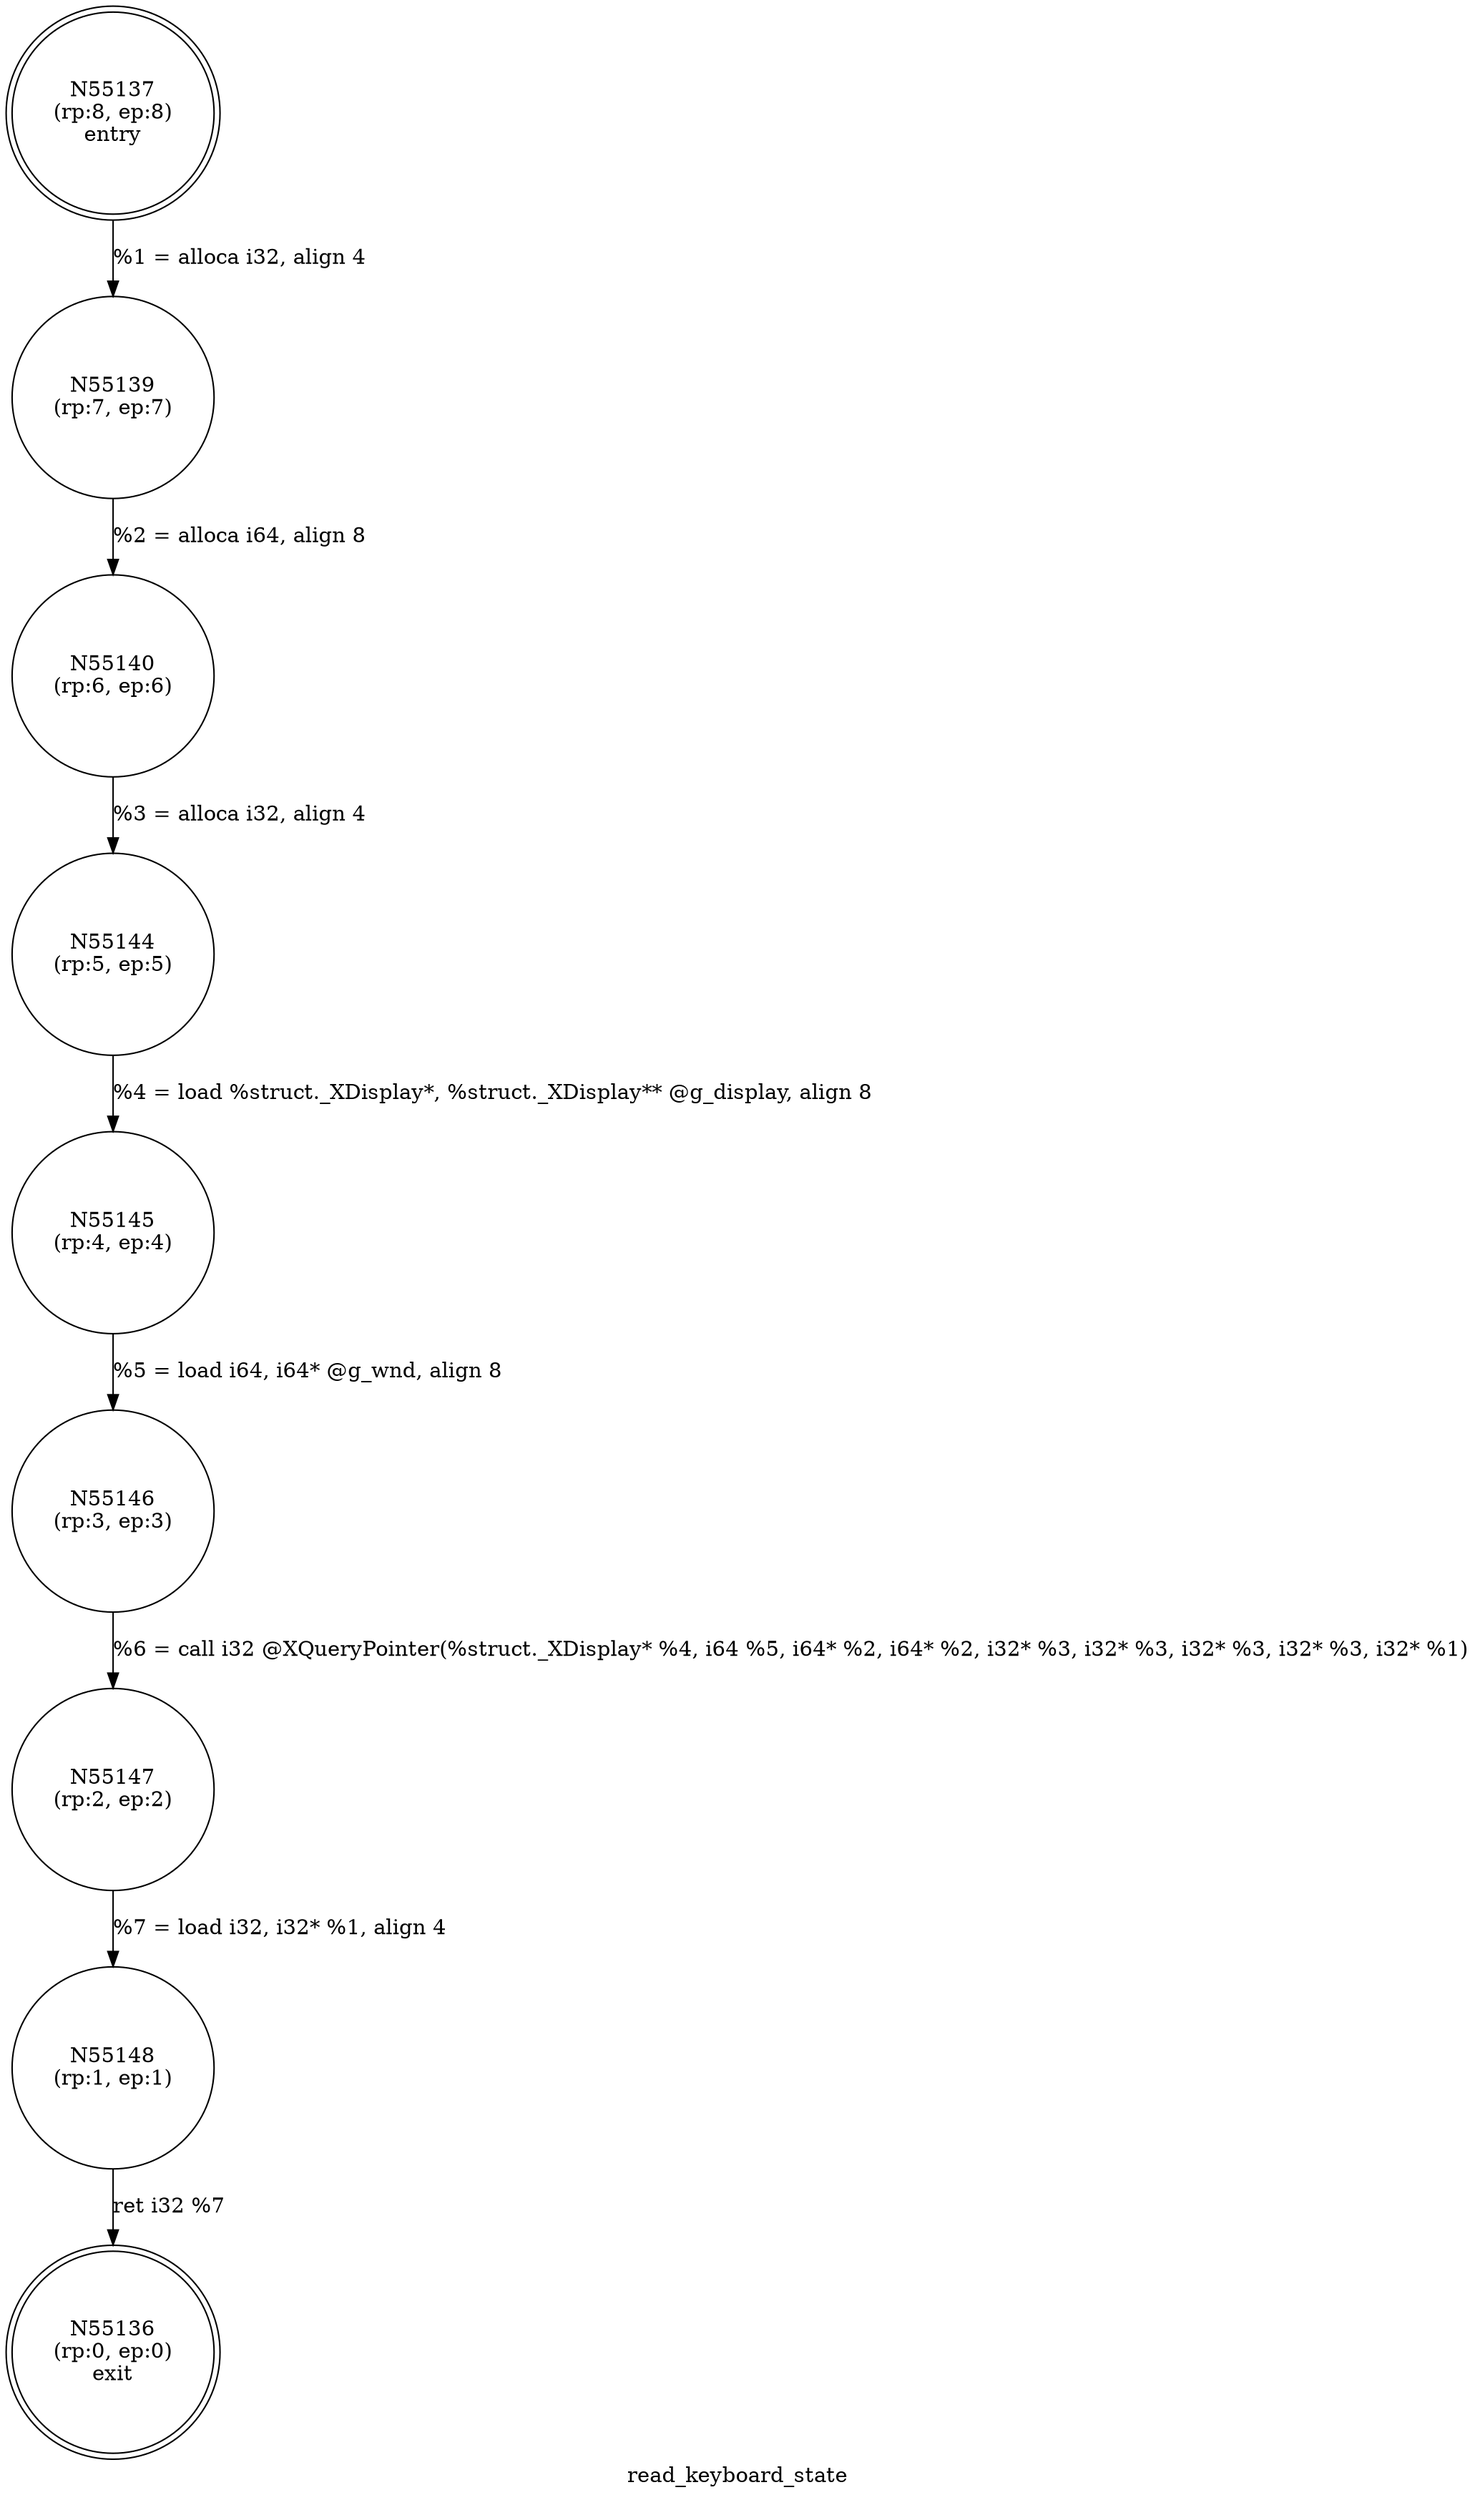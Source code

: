 digraph read_keyboard_state {
label="read_keyboard_state"
55136 [label="N55136\n(rp:0, ep:0)\nexit", shape="doublecircle"]
55137 [label="N55137\n(rp:8, ep:8)\nentry", shape="doublecircle"]
55137 -> 55139 [label="%1 = alloca i32, align 4"]
55139 [label="N55139\n(rp:7, ep:7)", shape="circle"]
55139 -> 55140 [label="%2 = alloca i64, align 8"]
55140 [label="N55140\n(rp:6, ep:6)", shape="circle"]
55140 -> 55144 [label="%3 = alloca i32, align 4"]
55144 [label="N55144\n(rp:5, ep:5)", shape="circle"]
55144 -> 55145 [label="%4 = load %struct._XDisplay*, %struct._XDisplay** @g_display, align 8"]
55145 [label="N55145\n(rp:4, ep:4)", shape="circle"]
55145 -> 55146 [label="%5 = load i64, i64* @g_wnd, align 8"]
55146 [label="N55146\n(rp:3, ep:3)", shape="circle"]
55146 -> 55147 [label="%6 = call i32 @XQueryPointer(%struct._XDisplay* %4, i64 %5, i64* %2, i64* %2, i32* %3, i32* %3, i32* %3, i32* %3, i32* %1)"]
55147 [label="N55147\n(rp:2, ep:2)", shape="circle"]
55147 -> 55148 [label="%7 = load i32, i32* %1, align 4"]
55148 [label="N55148\n(rp:1, ep:1)", shape="circle"]
55148 -> 55136 [label="ret i32 %7"]
}
